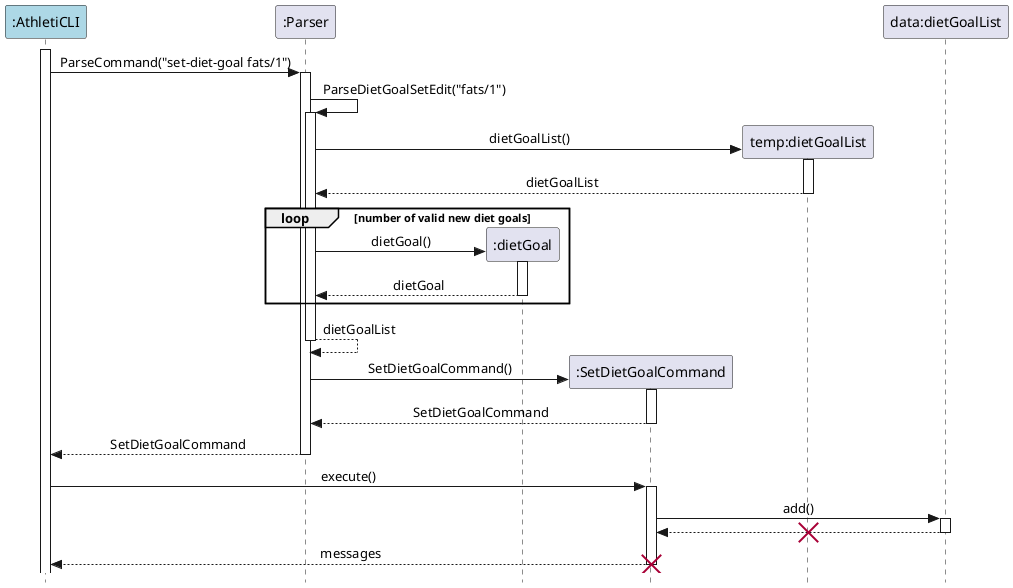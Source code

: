 @startuml
'https://plantuml.com/sequence-diagram
skinparam Style strictuml
skinparam SequenceMessageAlignment center
participant ":AthletiCLI" as AthletiCLI #lightblue
participant ":Parser" as Parser
participant ":dietGoal" as dietGoal
participant ":SetDietGoalCommand" as SetDietGoalCommand
participant "temp:dietGoalList" as tempDietGoalList
participant "data:dietGoalList" as dataDietGoalList

'autonumber
AthletiCLI++
AthletiCLI -> Parser++ : ParseCommand("set-diet-goal fats/1")
Parser -> Parser++ : ParseDietGoalSetEdit("fats/1")
create tempDietGoalList
Parser -> tempDietGoalList++ : dietGoalList()
tempDietGoalList --> Parser-- : dietGoalList

    loop number of valid new diet goals
    create dietGoal
    Parser -> dietGoal++ : dietGoal()
    dietGoal --> Parser-- : dietGoal
    end

Parser --> Parser-- : dietGoalList
create SetDietGoalCommand
Parser -> SetDietGoalCommand++ : SetDietGoalCommand()
SetDietGoalCommand --> Parser-- : SetDietGoalCommand
Parser --> AthletiCLI-- : SetDietGoalCommand
AthletiCLI -> SetDietGoalCommand++ : execute()
SetDietGoalCommand -> dataDietGoalList++ : add()
dataDietGoalList --> SetDietGoalCommand--
destroy tempDietGoalList
SetDietGoalCommand --> AthletiCLI-- : messages

destroy SetDietGoalCommand

@enduml